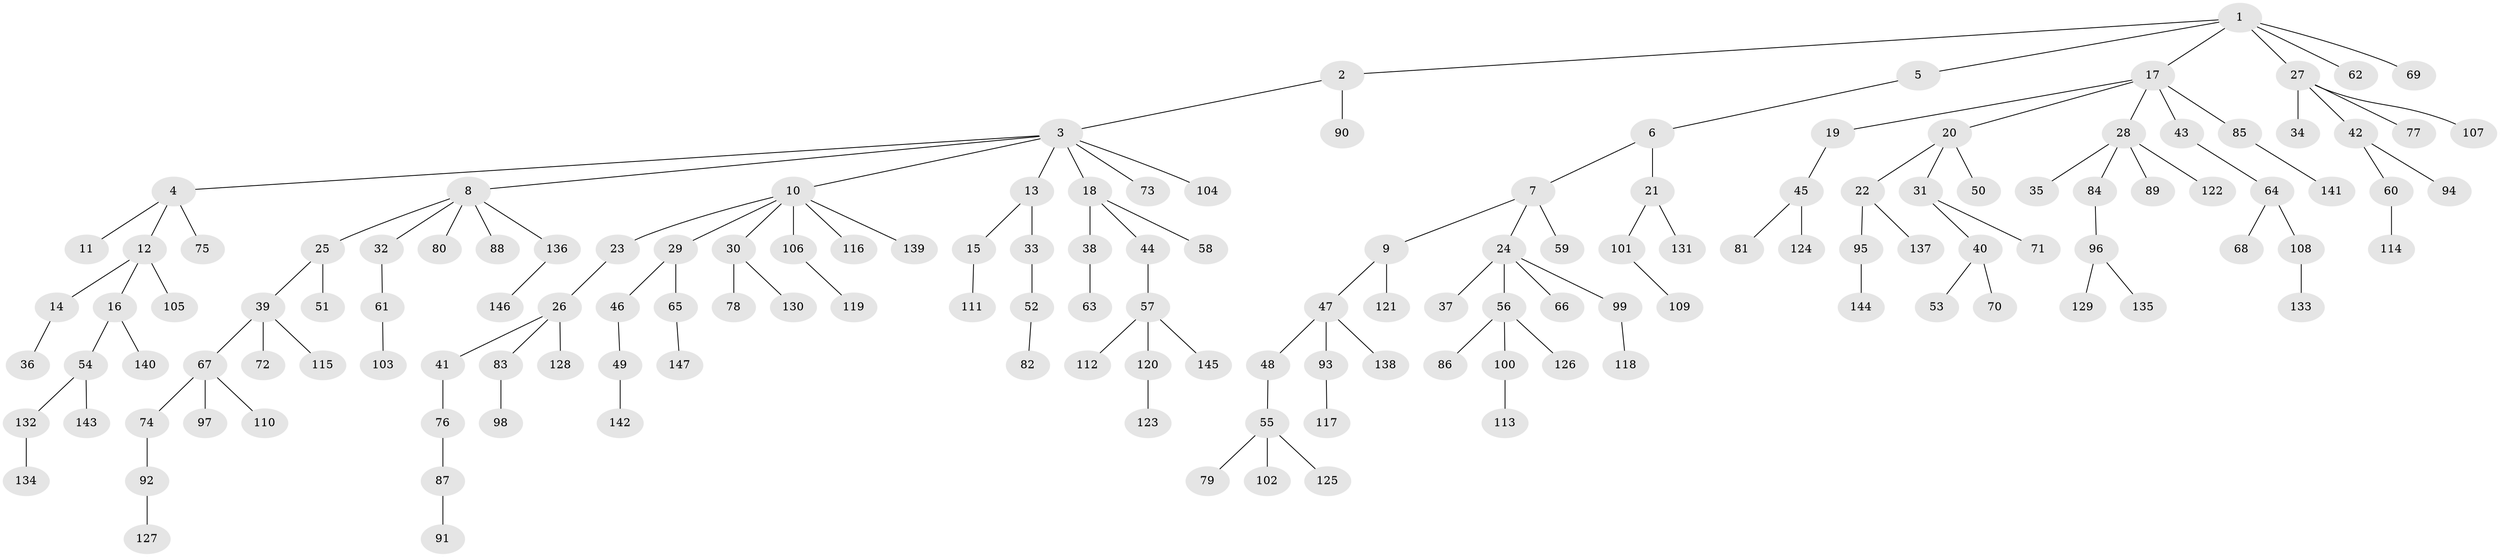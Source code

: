 // Generated by graph-tools (version 1.1) at 2025/50/03/09/25 03:50:23]
// undirected, 147 vertices, 146 edges
graph export_dot {
graph [start="1"]
  node [color=gray90,style=filled];
  1;
  2;
  3;
  4;
  5;
  6;
  7;
  8;
  9;
  10;
  11;
  12;
  13;
  14;
  15;
  16;
  17;
  18;
  19;
  20;
  21;
  22;
  23;
  24;
  25;
  26;
  27;
  28;
  29;
  30;
  31;
  32;
  33;
  34;
  35;
  36;
  37;
  38;
  39;
  40;
  41;
  42;
  43;
  44;
  45;
  46;
  47;
  48;
  49;
  50;
  51;
  52;
  53;
  54;
  55;
  56;
  57;
  58;
  59;
  60;
  61;
  62;
  63;
  64;
  65;
  66;
  67;
  68;
  69;
  70;
  71;
  72;
  73;
  74;
  75;
  76;
  77;
  78;
  79;
  80;
  81;
  82;
  83;
  84;
  85;
  86;
  87;
  88;
  89;
  90;
  91;
  92;
  93;
  94;
  95;
  96;
  97;
  98;
  99;
  100;
  101;
  102;
  103;
  104;
  105;
  106;
  107;
  108;
  109;
  110;
  111;
  112;
  113;
  114;
  115;
  116;
  117;
  118;
  119;
  120;
  121;
  122;
  123;
  124;
  125;
  126;
  127;
  128;
  129;
  130;
  131;
  132;
  133;
  134;
  135;
  136;
  137;
  138;
  139;
  140;
  141;
  142;
  143;
  144;
  145;
  146;
  147;
  1 -- 2;
  1 -- 5;
  1 -- 17;
  1 -- 27;
  1 -- 62;
  1 -- 69;
  2 -- 3;
  2 -- 90;
  3 -- 4;
  3 -- 8;
  3 -- 10;
  3 -- 13;
  3 -- 18;
  3 -- 73;
  3 -- 104;
  4 -- 11;
  4 -- 12;
  4 -- 75;
  5 -- 6;
  6 -- 7;
  6 -- 21;
  7 -- 9;
  7 -- 24;
  7 -- 59;
  8 -- 25;
  8 -- 32;
  8 -- 80;
  8 -- 88;
  8 -- 136;
  9 -- 47;
  9 -- 121;
  10 -- 23;
  10 -- 29;
  10 -- 30;
  10 -- 106;
  10 -- 116;
  10 -- 139;
  12 -- 14;
  12 -- 16;
  12 -- 105;
  13 -- 15;
  13 -- 33;
  14 -- 36;
  15 -- 111;
  16 -- 54;
  16 -- 140;
  17 -- 19;
  17 -- 20;
  17 -- 28;
  17 -- 43;
  17 -- 85;
  18 -- 38;
  18 -- 44;
  18 -- 58;
  19 -- 45;
  20 -- 22;
  20 -- 31;
  20 -- 50;
  21 -- 101;
  21 -- 131;
  22 -- 95;
  22 -- 137;
  23 -- 26;
  24 -- 37;
  24 -- 56;
  24 -- 66;
  24 -- 99;
  25 -- 39;
  25 -- 51;
  26 -- 41;
  26 -- 83;
  26 -- 128;
  27 -- 34;
  27 -- 42;
  27 -- 77;
  27 -- 107;
  28 -- 35;
  28 -- 84;
  28 -- 89;
  28 -- 122;
  29 -- 46;
  29 -- 65;
  30 -- 78;
  30 -- 130;
  31 -- 40;
  31 -- 71;
  32 -- 61;
  33 -- 52;
  38 -- 63;
  39 -- 67;
  39 -- 72;
  39 -- 115;
  40 -- 53;
  40 -- 70;
  41 -- 76;
  42 -- 60;
  42 -- 94;
  43 -- 64;
  44 -- 57;
  45 -- 81;
  45 -- 124;
  46 -- 49;
  47 -- 48;
  47 -- 93;
  47 -- 138;
  48 -- 55;
  49 -- 142;
  52 -- 82;
  54 -- 132;
  54 -- 143;
  55 -- 79;
  55 -- 102;
  55 -- 125;
  56 -- 86;
  56 -- 100;
  56 -- 126;
  57 -- 112;
  57 -- 120;
  57 -- 145;
  60 -- 114;
  61 -- 103;
  64 -- 68;
  64 -- 108;
  65 -- 147;
  67 -- 74;
  67 -- 97;
  67 -- 110;
  74 -- 92;
  76 -- 87;
  83 -- 98;
  84 -- 96;
  85 -- 141;
  87 -- 91;
  92 -- 127;
  93 -- 117;
  95 -- 144;
  96 -- 129;
  96 -- 135;
  99 -- 118;
  100 -- 113;
  101 -- 109;
  106 -- 119;
  108 -- 133;
  120 -- 123;
  132 -- 134;
  136 -- 146;
}
